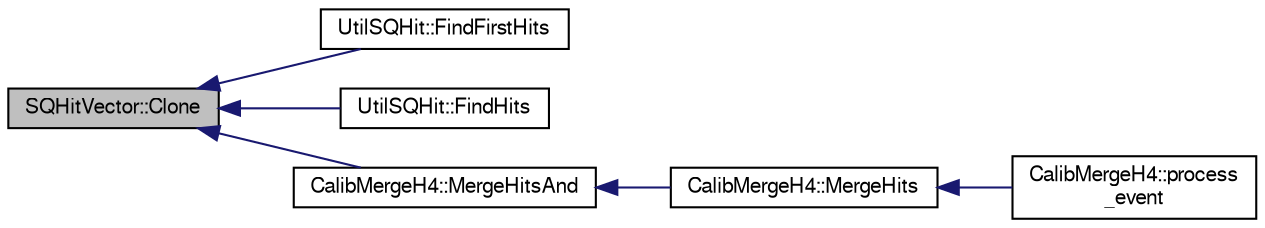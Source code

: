 digraph "SQHitVector::Clone"
{
  bgcolor="transparent";
  edge [fontname="FreeSans",fontsize="10",labelfontname="FreeSans",labelfontsize="10"];
  node [fontname="FreeSans",fontsize="10",shape=record];
  rankdir="LR";
  Node1 [label="SQHitVector::Clone",height=0.2,width=0.4,color="black", fillcolor="grey75", style="filled" fontcolor="black"];
  Node1 -> Node2 [dir="back",color="midnightblue",fontsize="10",style="solid",fontname="FreeSans"];
  Node2 [label="UtilSQHit::FindFirstHits",height=0.2,width=0.4,color="black",URL="$d0/dc5/namespaceUtilSQHit.html#ac07955c51fa7471fe13fc5355be40dad"];
  Node1 -> Node3 [dir="back",color="midnightblue",fontsize="10",style="solid",fontname="FreeSans"];
  Node3 [label="UtilSQHit::FindHits",height=0.2,width=0.4,color="black",URL="$d0/dc5/namespaceUtilSQHit.html#a2afabe45c8428fadeb72278f9608c7eb"];
  Node1 -> Node4 [dir="back",color="midnightblue",fontsize="10",style="solid",fontname="FreeSans"];
  Node4 [label="CalibMergeH4::MergeHitsAnd",height=0.2,width=0.4,color="black",URL="$df/d49/classCalibMergeH4.html#a04cb3900f6782caa8dcb187a50b06ec0"];
  Node4 -> Node5 [dir="back",color="midnightblue",fontsize="10",style="solid",fontname="FreeSans"];
  Node5 [label="CalibMergeH4::MergeHits",height=0.2,width=0.4,color="black",URL="$df/d49/classCalibMergeH4.html#a7a0917c307806ea9966b30af1be934fd"];
  Node5 -> Node6 [dir="back",color="midnightblue",fontsize="10",style="solid",fontname="FreeSans"];
  Node6 [label="CalibMergeH4::process\l_event",height=0.2,width=0.4,color="black",URL="$df/d49/classCalibMergeH4.html#a33959572b7e56019a5adeb354e11d08f"];
}
